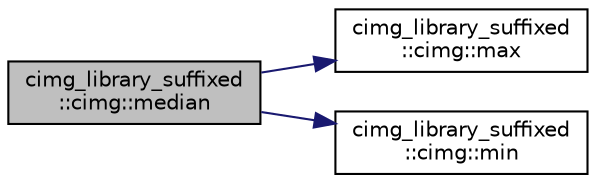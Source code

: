 digraph "cimg_library_suffixed::cimg::median"
{
 // INTERACTIVE_SVG=YES
  edge [fontname="Helvetica",fontsize="10",labelfontname="Helvetica",labelfontsize="10"];
  node [fontname="Helvetica",fontsize="10",shape=record];
  rankdir="LR";
  Node2360 [label="cimg_library_suffixed\l::cimg::median",height=0.2,width=0.4,color="black", fillcolor="grey75", style="filled", fontcolor="black"];
  Node2360 -> Node2361 [color="midnightblue",fontsize="10",style="solid",fontname="Helvetica"];
  Node2361 [label="cimg_library_suffixed\l::cimg::max",height=0.2,width=0.4,color="black", fillcolor="white", style="filled",URL="$namespacecimg__library__suffixed_1_1cimg.html#a4b4cabc621d732787bca13016ea8026a",tooltip="Return the maximum between four values. "];
  Node2360 -> Node2362 [color="midnightblue",fontsize="10",style="solid",fontname="Helvetica"];
  Node2362 [label="cimg_library_suffixed\l::cimg::min",height=0.2,width=0.4,color="black", fillcolor="white", style="filled",URL="$namespacecimg__library__suffixed_1_1cimg.html#ad5459593e7f8a4066cb22ad63de8e92d",tooltip="Return the minimum between four values. "];
}
